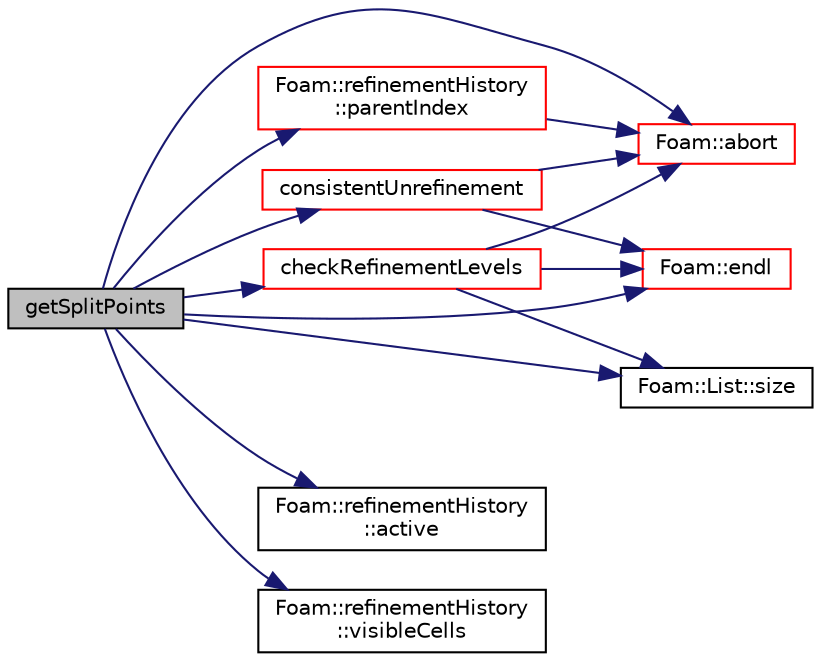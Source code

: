 digraph "getSplitPoints"
{
  bgcolor="transparent";
  edge [fontname="Helvetica",fontsize="10",labelfontname="Helvetica",labelfontsize="10"];
  node [fontname="Helvetica",fontsize="10",shape=record];
  rankdir="LR";
  Node1 [label="getSplitPoints",height=0.2,width=0.4,color="black", fillcolor="grey75", style="filled", fontcolor="black"];
  Node1 -> Node2 [color="midnightblue",fontsize="10",style="solid",fontname="Helvetica"];
  Node2 [label="Foam::abort",height=0.2,width=0.4,color="red",URL="$a10909.html#a447107a607d03e417307c203fa5fb44b"];
  Node1 -> Node3 [color="midnightblue",fontsize="10",style="solid",fontname="Helvetica"];
  Node3 [label="Foam::refinementHistory\l::active",height=0.2,width=0.4,color="black",URL="$a02170.html#a6fd1dc792a0b98e6530a7383d4ef3074",tooltip="Is there unrefinement history? "];
  Node1 -> Node4 [color="midnightblue",fontsize="10",style="solid",fontname="Helvetica"];
  Node4 [label="checkRefinementLevels",height=0.2,width=0.4,color="red",URL="$a01026.html#ab028a1a533caf17855cfb00260729f3c",tooltip="Debug: Check 2:1 consistency across faces. "];
  Node4 -> Node2 [color="midnightblue",fontsize="10",style="solid",fontname="Helvetica"];
  Node4 -> Node5 [color="midnightblue",fontsize="10",style="solid",fontname="Helvetica"];
  Node5 [label="Foam::endl",height=0.2,width=0.4,color="red",URL="$a10909.html#a2db8fe02a0d3909e9351bb4275b23ce4",tooltip="Add newline and flush stream. "];
  Node4 -> Node6 [color="midnightblue",fontsize="10",style="solid",fontname="Helvetica"];
  Node6 [label="Foam::List::size",height=0.2,width=0.4,color="black",URL="$a01397.html#a8a5f6fa29bd4b500caf186f60245b384",tooltip="Override size to be inconsistent with allocated storage. "];
  Node1 -> Node7 [color="midnightblue",fontsize="10",style="solid",fontname="Helvetica"];
  Node7 [label="consistentUnrefinement",height=0.2,width=0.4,color="red",URL="$a01026.html#a9d6181f41c3c31cfde227e995c0aff46",tooltip="Given proposed. "];
  Node7 -> Node5 [color="midnightblue",fontsize="10",style="solid",fontname="Helvetica"];
  Node7 -> Node2 [color="midnightblue",fontsize="10",style="solid",fontname="Helvetica"];
  Node1 -> Node5 [color="midnightblue",fontsize="10",style="solid",fontname="Helvetica"];
  Node1 -> Node8 [color="midnightblue",fontsize="10",style="solid",fontname="Helvetica"];
  Node8 [label="Foam::refinementHistory\l::parentIndex",height=0.2,width=0.4,color="red",URL="$a02170.html#a1b35f338a262f3bff44deca856b78c5c",tooltip="Get parent of cell. "];
  Node8 -> Node2 [color="midnightblue",fontsize="10",style="solid",fontname="Helvetica"];
  Node1 -> Node6 [color="midnightblue",fontsize="10",style="solid",fontname="Helvetica"];
  Node1 -> Node9 [color="midnightblue",fontsize="10",style="solid",fontname="Helvetica"];
  Node9 [label="Foam::refinementHistory\l::visibleCells",height=0.2,width=0.4,color="black",URL="$a02170.html#a0cd699ab4364509df3c5d9e62ad9f511",tooltip="Per cell in the current mesh (i.e. visible) either -1 (unrefined) "];
}
